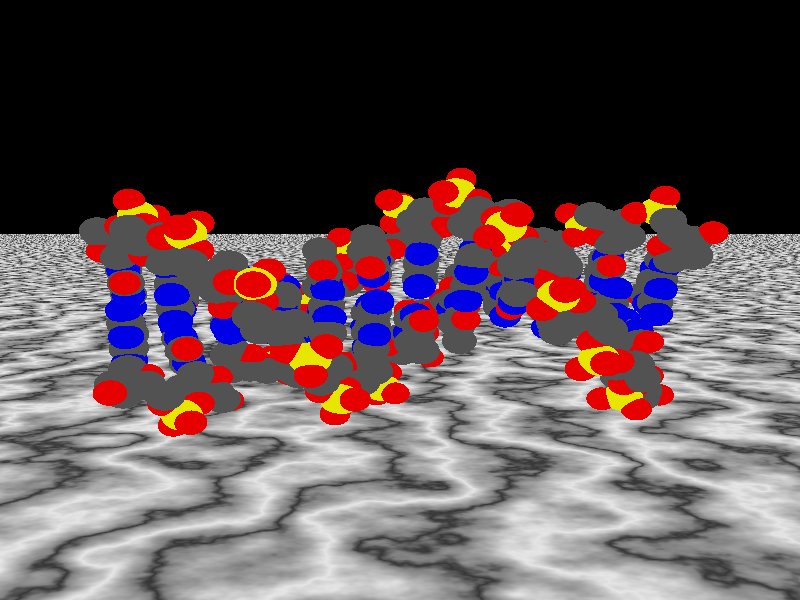 //  
//  POV script for creating a spinning DNA molecule image sequence.
// 

#declare atom_O =
  sphere
  {
    <0.0 0.0 0.0> 2.22429
    texture
    {
      pigment { color red 0.90 green 0.00 blue 0.00 }
      finish
      {
        ambient 0.3
        diffuse 0.70
        specular 0.2
        reflection 0.00
        phong 0.8
        phong_size 100
      }
    }
  }
#declare atom_C =
  sphere
  {
    <0.0 0.0 0.0> 2.70093
    texture
    {
      pigment { color red 0.32 green 0.32 blue 0.32 }
      finish
      {
        ambient 0.3
        diffuse 0.70
        specular 0.2
        reflection 0.00
        phong 0.8
        phong_size 100
      }
    }
  }
#declare atom_N =
  sphere
  {
    <0.0 0.0 0.0> 2.44672
    texture
    {
      pigment { color red 0.00 green 0.00 blue 0.90 }
      finish
      {
        ambient 0.3
        diffuse 0.70
        specular 0.2
        reflection 0.00
        phong 0.8
        phong_size 100
      }
    }
  }
#declare atom_P =
  sphere
  {
    <0.0 0.0 0.0> 2.85981
    texture
    {
      pigment { color red 0.90 green 0.90 blue 0.00 }
      finish
      {
        ambient 0.3
        diffuse 0.70
        specular 0.2
        reflection 0.00
        phong 0.8
        phong_size 100
      }
    }
  }

#declare molecule_dna =
  union
  {
    object {atom_O translate <40.71169, 7.07008, -19.96654>}
    object {atom_C translate <37.85082, 6.08080, -20.30633>}
    object {atom_C translate <37.49451, 3.45211, -18.52562>}
    object {atom_O translate <38.32873, 3.99314, -15.61836>}
    object {atom_C translate <34.51841, 2.21794, -18.35552>}
    object {atom_O translate <34.71203, -0.70266, -17.64078>}
    object {atom_C translate <33.52023, 3.89230, -15.79419>}
    object {atom_C translate <35.99492, 3.13117, -13.87875>}
    object {atom_N translate <36.03749, 4.88010, -11.25832>}
    object {atom_C translate <36.92636, 3.82070, -8.70081>}
    object {atom_O translate <37.67140, 1.31954, -8.53515>}
    object {atom_N translate <36.90455, 5.49210, -6.42207>}
    object {atom_C translate <36.01080, 8.17164, -6.60404>}
    object {atom_N translate <35.88624, 9.80427, -4.23124>}
    object {atom_C translate <35.07702, 9.31980, -9.15562>}
    object {atom_C translate <35.11621, 7.59035, -11.53816>}
    object {atom_P translate <32.73897, -3.13710, -18.92938>}
    object {atom_O translate <29.80989, -2.23849, -19.56130>}
    object {atom_O translate <34.33516, -4.55303, -21.20071>}
    object {atom_O translate <32.36465, -5.16714, -16.25599>}
    object {atom_C translate <34.68449, -6.67585, -15.05636>}
    object {atom_C translate <33.44990, -7.80960, -12.35628>}
    object {atom_O translate <33.48803, -5.51646, -10.36331>}
    object {atom_C translate <30.39753, -8.91307, -12.52532>}
    object {atom_O translate <30.15646, -11.74682, -11.38013>}
    object {atom_C translate <28.79095, -6.59705, -10.89502>}
    object {atom_C translate <30.95784, -5.60459, -8.70737>}
    object {atom_N translate <30.48375, -2.56366, -7.96425>}
    object {atom_C translate <29.88446, -0.41012, -9.80639>}
    object {atom_N translate <29.66034, 2.12028, -8.53303>}
    object {atom_C translate <30.14777, 1.53858, -5.78062>}
    object {atom_C translate <30.16726, 3.41715, -3.42393>}
    object {atom_O translate <29.73977, 5.98547, -3.38453>}
    object {atom_N translate <30.81315, 2.01606, -0.96259>}
    object {atom_C translate <31.39126, -0.79990, -0.67407>}
    object {atom_N translate <31.97508, -1.77965, 1.97941>}
    object {atom_N translate <31.35694, -2.55942, -2.88353>}
    object {atom_C translate <30.71889, -1.25853, -5.35568>}
    object {atom_P translate <27.18967, -13.35212, -11.00221>}
    object {atom_O translate <24.95945, -12.07411, -12.77593>}
    object {atom_O translate <27.65550, -16.41021, -11.43097>}
    object {atom_O translate <26.44294, -12.83249, -7.74902>}
    object {atom_C translate <28.26284, -13.92642, -5.58891>}
    object {atom_C translate <27.19094, -12.70136, -2.86786>}
    object {atom_O translate <27.28097, -9.69644, -3.05915>}
    object {atom_C translate <24.15446, -13.41398, -2.19782>}
    object {atom_O translate <24.03245, -15.73678, -0.25823>}
    object {atom_C translate <22.93004, -10.68657, -0.99606>}
    object {atom_C translate <25.39159, -8.62645, -0.97000>}
    object {atom_N translate <24.47540, -5.90836, -2.20523>}
    object {atom_C translate <24.37583, -3.55252, -0.56794>}
    object {atom_O translate <25.00690, -3.78935, 1.95505>}
    object {atom_N translate <23.63546, -1.07084, -1.72330>}
    object {atom_C translate <22.98385, -0.89290, -4.46935>}
    object {atom_N translate <22.33986, 1.67034, -5.64907>}
    object {atom_C translate <23.04486, -3.27183, -6.20960>}
    object {atom_C translate <23.81722, -5.84799, -5.00678>}
    object {atom_P translate <21.07498, -17.05505, 0.69737>}
    object {atom_O translate <19.00914, -16.62078, -1.59916>}
    object {atom_O translate <21.56136, -19.97883, 1.65593>}
    object {atom_O translate <20.24712, -15.15063, 3.33009>}
    object {atom_C translate <21.99478, -15.13029, 5.81049>}
    object {atom_C translate <20.63542, -13.14177, 7.88163>}
    object {atom_O translate <20.53564, -10.34467, 6.68305>}
    object {atom_C translate <17.59046, -13.83490, 8.68555>}
    object {atom_O translate <16.87848, -12.69585, 11.35873>}
    object {atom_C translate <16.01778, -12.28213, 6.34665>}
    object {atom_C translate <17.63071, -9.50409, 6.55298>}
    object {atom_N translate <17.27461, -7.72805, 3.98975>}
    object {atom_C translate <16.68422, -8.53303, 1.26467>}
    object {atom_N translate <16.49314, -6.32441, -0.51244>}
    object {atom_C translate <16.97529, -4.07067, 1.17570>}
    object {atom_C translate <16.99393, -1.13354, 0.49422>}
    object {atom_O translate <16.58699, 0.01229, -1.80549>}
    object {atom_N translate <17.49090, 0.48744, 2.85070>}
    object {atom_C translate <17.95037, -0.45587, 5.54718>}
    object {atom_N translate <18.32702, 1.52121, 7.61366>}
    object {atom_N translate <17.95016, -3.20531, 6.18481>}
    object {atom_C translate <17.44875, -4.85278, 3.91900>}
    object {atom_P translate <14.40654, -14.08572, 13.19219>}
    object {atom_O translate <12.08692, -15.04852, 11.28078>}
    object {atom_O translate <15.64346, -16.22316, 15.08623>}
    object {atom_O translate <13.38739, -11.39665, 14.97056>}
    object {atom_C translate <15.46552, -9.51574, 16.17613>}
    object {atom_C translate <14.23962, -6.60806, 15.89333>}
    object {atom_O translate <14.04176, -5.99458, 12.94285>}
    object {atom_C translate <11.24889, -6.21298, 17.06288>}
    object {atom_O translate <11.17284, -4.12533, 19.27532>}
    object {atom_C translate <9.47899, -5.52515, 14.41470>}
    object {atom_C translate <11.68973, -4.12130, 12.55964>}
    object {atom_N translate <10.96842, -4.45219, 9.52973>}
    object {atom_C translate <10.62673, -6.91459, 8.03436>}
    object {atom_N translate <10.25093, -6.48032, 5.24531>}
    object {atom_C translate <10.32740, -3.63534, 4.99598>}
    object {atom_C translate <10.07828, -1.81905, 2.59628>}
    object {atom_N translate <9.69379, -2.83079, -0.08007>}
    object {atom_N translate <10.23292, 0.96280, 3.05300>}
    object {atom_C translate <10.63626, 1.93514, 5.67767>}
    object {atom_N translate <10.91313, 0.48871, 8.07864>}
    object {atom_C translate <10.72671, -2.33170, 7.56048>}
    object {atom_P translate <8.31198, -3.29196, 20.86833>}
    object {atom_O translate <6.27092, -5.65183, 20.68340>}
    object {atom_O translate <9.05468, -2.20142, 23.70442>}
    object {atom_O translate <7.11319, -0.67280, 19.11326>}
    object {atom_C translate <8.46386, 2.03449, 19.34734>}
    object {atom_C translate <6.80708, 3.92239, 17.43551>}
    object {atom_O translate <6.64948, 2.42512, 14.80935>}
    object {atom_C translate <3.74942, 4.50790, 18.29154>}
    object {atom_O translate <3.21834, 7.48825, 18.68979>}
    object {atom_C translate <2.07442, 3.06804, 15.92807>}
    object {atom_C translate <4.11929, 3.35636, 13.47880>}
    object {atom_N translate <3.58122, 1.22718, 11.22993>}
    object {atom_C translate <3.44924, -1.65403, 11.49982>}
    object {atom_N translate <3.14759, -2.98627, 9.00861>}
    object {atom_C translate <3.10204, -0.85985, 7.09783>}
    object {atom_C translate <2.93406, -0.87277, 4.07067>}
    object {atom_N translate <2.81606, -3.31441, 2.52680>}
    object {atom_N translate <3.00714, 1.62289, 2.75770>}
    object {atom_C translate <3.20966, 3.99335, 4.28526>}
    object {atom_N translate <3.38675, 4.28759, 7.08385>}
    object {atom_C translate <3.32108, 1.73071, 8.36653>}
    object {atom_P translate <0.10285, 8.68725, 19.28421>}
    object {atom_O translate <-1.69587, 6.55595, 20.74822>}
    object {atom_O translate <0.29880, 11.49346, 20.66306>}
    object {atom_O translate <-1.00951, 9.18168, 16.15198>}
    object {atom_C translate <0.56804, 10.97234, 14.29226>}
    object {atom_C translate <-1.14106, 10.93951, 11.62650>}
    object {atom_O translate <-1.18576, 8.11889, 10.59294>}
    object {atom_C translate <-4.23792, 11.67035, 12.09402>}
    object {atom_O translate <-4.76306, 14.57527, 11.41508>}
    object {atom_C translate <-5.84132, 9.46702, 10.31819>}
    object {atom_C translate <-3.45581, 8.05449, 8.64679>}
    object {atom_N translate <-3.87737, 5.00297, 8.04369>}
    object {atom_C translate <-3.90893, 4.12427, 5.31352>}
    object {atom_O translate <-3.72337, 5.86854, 3.37203>}
    object {atom_N translate <-4.09281, 1.28395, 4.78774>}
    object {atom_C translate <-4.29554, -0.69673, 6.89743>}
    object {atom_O translate <-4.34892, -3.22205, 6.21828>}
    object {atom_C translate <-4.37074, 0.25018, 9.69644>}
    object {atom_C translate <-4.70417, -1.80803, 12.10652>}
    object {atom_C translate <-4.12056, 3.14431, 10.23620>}
    object {atom_P translate <-7.89085, 15.85287, 11.39983>}
    object {atom_O translate <-9.72324, 14.49224, 13.55316>}
    object {atom_O translate <-7.60254, 18.95671, 11.65319>}
    object {atom_O translate <-8.95745, 15.10741, 8.26315>}
    object {atom_C translate <-7.40150, 16.18715, 5.85244>}
    object {atom_C translate <-8.71765, 14.83838, 3.29831>}
    object {atom_O translate <-8.79370, 11.86863, 3.87853>}
    object {atom_C translate <-11.80158, 15.64463, 2.76046>}
    object {atom_O translate <-12.16064, 17.46813, 0.32030>}
    object {atom_C translate <-13.35668, 12.77995, 2.71915>}
    object {atom_C translate <-10.93262, 10.75500, 2.07516>}
    object {atom_N translate <-11.38384, 7.79605, 3.06720>}
    object {atom_C translate <-11.18132, 5.60056, 1.20154>}
    object {atom_O translate <-10.81908, 6.04013, -1.33648>}
    object {atom_N translate <-11.24996, 2.90154, 2.22196>}
    object {atom_C translate <-11.58995, 2.32153, 5.04025>}
    object {atom_O translate <-11.53488, -0.18493, 5.76834>}
    object {atom_C translate <-11.91936, 4.58141, 6.92688>}
    object {atom_C translate <-12.36613, 4.07491, 10.05064>}
    object {atom_C translate <-11.73273, 7.34632, 5.90116>}
    object {atom_P translate <-15.22212, 18.21168, -0.93759>}
    object {atom_O translate <-17.41443, 18.11148, 1.28818>}
    object {atom_O translate <-15.04037, 20.86283, -2.55879>}
    object {atom_O translate <-15.62313, 15.69229, -3.13922>}
    object {atom_C translate <-13.58462, 15.32857, -5.38322>}
    object {atom_C translate <-14.53767, 12.82126, -7.11054>}
    object {atom_O translate <-14.70058, 10.42008, -5.26183>}
    object {atom_C translate <-17.43349, 13.06021, -8.49893>}
    object {atom_O translate <-17.30872, 12.41135, -11.46274>}
    object {atom_C translate <-19.26123, 11.06004, -6.71123>}
    object {atom_C translate <-17.10917, 8.76690, -6.07995>}
    object {atom_N translate <-17.84065, 7.03830, -3.52921>}
    object {atom_C translate <-17.77837, 4.14757, -3.70737>}
    object {atom_O translate <-17.39896, 3.04580, -6.03547>}
    object {atom_N translate <-18.08934, 2.57171, -1.37038>}
    object {atom_C translate <-18.52488, 3.80079, 1.13248>}
    object {atom_N translate <-18.80832, 2.16223, 3.48240>}
    object {atom_C translate <-18.71342, 6.74258, 1.39622>}
    object {atom_C translate <-18.34058, 8.38877, -1.02085>}
    object {atom_P translate <-19.67389, 13.58197, -13.60464>}
    object {atom_O translate <-21.14785, 16.07657, -12.37047>}
    object {atom_O translate <-18.27830, 13.88998, -16.41424>}
    object {atom_O translate <-21.90920, 11.05030, -13.75610>}
    object {atom_C translate <-21.09341, 8.41631, -15.05869>}
    object {atom_C translate <-23.35880, 6.29836, -14.39437>}
    object {atom_O translate <-23.15946, 5.68000, -11.42927>}
    object {atom_C translate <-26.43257, 7.23214, -14.84410>}
    object {atom_O translate <-28.10651, 4.95912, -15.90731>}
    object {atom_C translate <-27.31466, 8.06720, -11.86079>}
    object {atom_C translate <-26.00402, 5.53108, -10.44698>}
    object {atom_N translate <-25.97373, 5.66899, -7.33000>}
    object {atom_C translate <-26.11396, 7.92569, -5.52472>}
    object {atom_N translate <-26.05380, 7.14020, -2.79435>}
    object {atom_C translate <-25.85595, 4.29289, -2.92294>}
    object {atom_C translate <-25.68944, 2.25544, -0.69864>}
    object {atom_O translate <-25.67440, 2.63844, 1.87519>}
    object {atom_N translate <-25.50154, -0.43660, -1.76101>}
    object {atom_C translate <-25.47464, -1.20938, -4.54370>}
    object {atom_N translate <-25.26407, -4.01093, -5.17392>}
    object {atom_N translate <-25.61191, 0.68402, -6.61569>}
    object {atom_C translate <-25.77990, 3.34979, -5.64102>}
    object {atom_P translate <-28.94263, 4.89154, -19.18211>}
    object {atom_O translate <-31.69737, 6.36064, -19.42847>}
    object {atom_O translate <-26.58594, 5.98590, -20.93951>}
    object {atom_O translate <-29.17777, 1.57904, -19.78521>}
    object {atom_C translate <-26.58657, -0.06292, -19.97396>}
    object {atom_C translate <-27.00368, -2.86765, -18.48792>}
    object {atom_O translate <-27.59047, -2.24378, -15.58553>}
    object {atom_C translate <-29.44532, -4.74304, -19.46004>}
    object {atom_O translate <-28.63949, -7.67318, -19.74305>}
    object {atom_C translate <-31.71431, -4.16727, -17.22388>}
    object {atom_C translate <-29.82981, -4.05097, -14.63311>}
    object {atom_N translate <-31.15294, -2.47511, -12.26519>}
    object {atom_C translate <-31.40058, -3.74571, -9.69729>}
    object {atom_O translate <-30.63331, -6.22273, -9.49414>}
    object {atom_N translate <-32.39304, -2.28086, -7.48168>}
    object {atom_C translate <-33.15524, 0.42855, -7.77825>}
    object {atom_N translate <-34.03838, 1.95166, -5.48702>}
    object {atom_C translate <-32.98386, 1.78050, -10.38491>}
    object {atom_C translate <-31.93886, 0.25654, -12.67869>}
    object {atom_P translate <-30.57823, -9.74750, -21.58138>}
    object {atom_O translate <-32.10706, -8.03818, -23.70442>}
    object {atom_O translate <-28.82951, -12.12135, -22.65328>}
    object {atom_O translate <-32.82625, -10.98759, -19.37043>}
    object {atom_C translate <-32.08164, -13.32416, -17.54015>}
    object {atom_C translate <-34.59107, -13.75525, -15.62557>}
    object {atom_O translate <-34.97344, -11.13779, -14.18867>}
    object {atom_C translate <-37.50214, -14.33738, -16.99891>}
    object {atom_O translate <-38.51388, -17.17622, -16.55998>}
    object {atom_C translate <-39.41101, -12.06097, -15.67344>}
    object {atom_C translate <-37.74406, -11.30514, -13.02928>}
    object {atom_N translate <-38.39165, -8.41800, -12.04403>}
    object {atom_C translate <-38.78164, -6.02847, -13.64425>}
    object {atom_N translate <-39.31568, -3.73576, -12.05970>}
    object {atom_C translate <-39.23582, -4.71847, -9.37699>}
    object {atom_C translate <-39.57624, -3.22756, -6.75889>}
    object {atom_O translate <-40.03593, -0.69334, -6.35407>}
    object {atom_N translate <-39.40232, -5.03030, -4.48503>}
    object {atom_C translate <-38.94434, -7.87294, -4.55430>}
    object {atom_N translate <-38.95958, -9.27107, -2.03957>}
    object {atom_N translate <-38.53654, -9.25794, -6.98598>}
    object {atom_C translate <-38.69881, -7.55392, -9.28590>}
    object {atom_O translate <-43.67996, 2.27662, 12.88651>}
    object {atom_C translate <-45.27319, -0.20591, 13.69297>}
    object {atom_C translate <-43.85134, -2.82549, 12.52342>}
    object {atom_O translate <-43.94963, -2.75410, 9.47931>}
    object {atom_C translate <-40.77376, -3.28984, 13.31166>}
    object {atom_O translate <-40.23019, -6.16490, 14.04801>}
    object {atom_C translate <-39.22968, -2.33106, 10.64526>}
    object {atom_C translate <-41.20358, -3.45910, 8.38178>}
    object {atom_N translate <-41.00255, -1.74109, 5.76135>}
    object {atom_C translate <-40.31704, -2.94391, 3.22459>}
    object {atom_O translate <-39.78299, -5.47982, 3.15702>}
    object {atom_N translate <-40.33695, -1.38796, 0.86387>}
    object {atom_C translate <-41.04830, 1.33182, 0.94628>}
    object {atom_N translate <-41.18367, 2.82613, -1.51612>}
    object {atom_C translate <-41.75711, 2.65835, 3.48897>}
    object {atom_C translate <-41.73804, 1.03695, 5.94861>}
    object {atom_P translate <-37.51845, -6.92349, 15.94247>}
    object {atom_O translate <-35.70618, -4.38123, 16.17084>}
    object {atom_O translate <-38.39589, -8.24366, 18.66776>}
    object {atom_O translate <-35.97670, -9.20286, 13.97938>}
    object {atom_C translate <-37.52226, -11.58222, 12.87824>}
    object {atom_C translate <-35.67229, -12.66111, 10.56159>}
    object {atom_O translate <-35.61192, -10.58531, 8.37055>}
    object {atom_C translate <-32.61124, -13.03755, 11.46084>}
    object {atom_O translate <-31.72236, -15.89142, 11.06280>}
    object {atom_C translate <-30.99343, -10.85371, 9.66064>}
    object {atom_C translate <-32.87540, -10.64590, 7.07305>}
    object {atom_N translate <-32.65042, -7.79499, 5.81770>}
    object {atom_C translate <-32.75656, -5.27327, 7.23701>}
    object {atom_N translate <-32.64238, -3.03161, 5.50015>}
    object {atom_C translate <-32.44833, -4.17977, 2.89751>}
    object {atom_C translate <-32.28628, -2.78291, 0.21671>}
    object {atom_O translate <-32.33415, -0.22285, -0.29551>}
    object {atom_N translate <-32.03885, -4.69114, -1.96098>}
    object {atom_C translate <-31.99373, -7.56811, -1.73029>}
    object {atom_N translate <-31.63805, -9.09461, -4.14820>}
    object {atom_N translate <-32.19328, -8.87176, 0.78062>}
    object {atom_C translate <-32.43139, -7.06923, 2.99665>}
    object {atom_P translate <-28.56810, -16.87456, 11.72267>}
    object {atom_O translate <-27.31085, -14.90235, 13.79317>}
    object {atom_O translate <-28.69542, -19.90659, 12.48338>}
    object {atom_O translate <-27.03863, -16.55130, 8.71140>}
    object {atom_C translate <-27.92687, -18.21803, 6.31318>}
    object {atom_C translate <-26.44697, -16.92540, 3.81731>}
    object {atom_O translate <-27.05156, -13.97810, 3.83426>}
    object {atom_C translate <-23.24526, -16.98662, 4.01919>}
    object {atom_O translate <-22.15747, -19.60705, 2.99793>}
    object {atom_C translate <-22.38986, -14.46745, 2.23722>}
    object {atom_C translate <-25.08253, -12.74627, 1.95632>}
    object {atom_N translate <-24.77451, -9.81740, 2.97971>}
    object {atom_C translate <-24.86179, -7.68462, 1.05601>}
    object {atom_O translate <-25.00288, -8.32818, -1.46232>}
    object {atom_N translate <-24.81159, -4.99492, 1.92391>}
    object {atom_C translate <-24.63788, -4.38589, 4.67653>}
    object {atom_N translate <-24.64678, -1.63708, 5.55396>}
    object {atom_C translate <-24.48324, -6.51803, 6.70699>}
    object {atom_C translate <-24.58259, -9.31513, 5.80456>}
    object {atom_P translate <-18.85514, -20.22117, 2.69775>}
    object {atom_O translate <-17.23987, -18.76966, 4.94471>}
    object {atom_O translate <-18.57911, -23.30425, 2.53887>}
    object {atom_O translate <-18.08595, -18.96921, -0.33237>}
    object {atom_C translate <-19.12290, -20.31756, -2.84837>}
    object {atom_C translate <-18.37935, -18.30807, -5.17901>}
    object {atom_O translate <-19.10680, -15.57155, -4.06834>}
    object {atom_C translate <-15.28483, -18.12334, -6.02890>}
    object {atom_O translate <-14.94123, -18.09856, -9.04907>}
    object {atom_C translate <-14.22987, -15.49211, -4.45389>}
    object {atom_C translate <-16.82976, -13.61777, -4.58713>}
    object {atom_N translate <-16.80412, -11.59048, -2.17155>}
    object {atom_C translate <-16.19403, -12.09847, 0.62132>}
    object {atom_N translate <-16.40460, -9.77546, 2.25310>}
    object {atom_C translate <-17.12591, -7.72021, 0.40715>}
    object {atom_C translate <-17.62966, -4.77779, 0.89078>}
    object {atom_O translate <-17.51060, -3.43664, 3.10935>}
    object {atom_N translate <-18.20946, -3.37606, -1.58730>}
    object {atom_C translate <-18.35224, -4.53057, -4.21620>}
    object {atom_N translate <-18.80853, -2.75791, -6.44092>}
    object {atom_N translate <-17.95292, -7.28531, -4.66170>}
    object {atom_C translate <-17.35744, -8.73915, -2.28530>}
    object {atom_P translate <-11.90707, -17.62044, -10.43893>}
    object {atom_O translate <-9.71053, -18.33052, -8.31060>}
    object {atom_O translate <-11.68507, -19.09970, -13.18541>}
    object {atom_O translate <-12.06235, -14.34246, -11.16935>}
    object {atom_C translate <-14.36058, -13.41059, -12.94540>}
    object {atom_C translate <-13.91318, -10.41330, -13.86689>}
    object {atom_O translate <-14.06040, -8.57349, -11.45025>}
    object {atom_C translate <-11.09404, -9.82482, -15.27900>}
    object {atom_O translate <-11.32791, -7.70305, -17.41559>}
    object {atom_C translate <-9.31969, -8.95755, -12.71704>}
    object {atom_C translate <-11.41413, -7.12240, -11.11872>}
    object {atom_N translate <-10.86314, -7.14338, -7.99984>}
    object {atom_C translate <-10.17424, -9.37106, -6.26001>}
    object {atom_N translate <-9.99249, -8.61988, -3.51354>}
    object {atom_C translate <-10.58923, -5.82426, -3.53070>}
    object {atom_C translate <-10.79069, -3.74550, -1.32399>}
    object {atom_N translate <-10.42167, -4.36025, 1.47714>}
    object {atom_N translate <-11.38786, -1.08927, -2.09423>}
    object {atom_C translate <-11.81599, -0.48045, -4.82608>}
    object {atom_N translate <-11.73761, -2.20417, -7.06351>}
    object {atom_C translate <-11.09976, -4.86527, -6.22654>}
    object {atom_P translate <-8.58800, -6.64619, -19.06411>}
    object {atom_O translate <-6.35057, -8.85396, -18.84359>}
    object {atom_O translate <-9.36608, -5.77321, -21.97646>}
    object {atom_O translate <-7.84763, -3.85714, -17.32196>}
    object {atom_C translate <-9.95457, -1.68496, -17.07983>}
    object {atom_C translate <-8.60580, 0.80308, -15.64251>}
    object {atom_O translate <-8.27279, 0.23599, -12.67636>}
    object {atom_C translate <-5.72947, 1.72415, -16.78855>}
    object {atom_O translate <-5.69515, 4.70682, -17.31603>}
    object {atom_C translate <-3.75175, 0.72639, -14.42762>}
    object {atom_C translate <-5.55746, 1.23904, -11.82350>}
    object {atom_N translate <-4.77239, -0.67195, -9.45558>}
    object {atom_C translate <-4.18920, -3.51523, -9.53947>}
    object {atom_N translate <-3.71701, -4.61933, -6.95865>}
    object {atom_C translate <-4.03117, -2.38804, -5.20125>}
    object {atom_C translate <-3.84136, -2.14676, -2.19379>}
    object {atom_N translate <-3.28613, -4.39584, -0.48024>}
    object {atom_N translate <-4.26059, 0.40673, -1.06681>}
    object {atom_C translate <-4.85797, 2.59649, -2.73821>}
    object {atom_N translate <-5.12022, 2.65221, -5.54082>}
    object {atom_C translate <-4.67515, 0.04216, -6.63433>}
    object {atom_P translate <-2.89106, 6.35068, -18.26422>}
    object {atom_O translate <-0.73285, 4.34987, -19.31006>}
    object {atom_O translate <-3.69816, 8.70547, -20.15359>}
    object {atom_O translate <-1.92825, 7.77592, -15.36522>}
    object {atom_C translate <-3.84644, 9.66382, -13.93065>}
    object {atom_C translate <-2.45382, 10.35314, -11.15494>}
    object {atom_O translate <-1.95346, 7.74732, -9.70322>}
    object {atom_C translate <0.42865, 11.78410, -11.40195>}
    object {atom_O translate <0.29414, 14.70132, -10.55629>}
    object {atom_C translate <2.36336, 9.87714, -9.65047>}
    object {atom_C translate <0.25367, 8.35106, -7.76152>}
    object {atom_N translate <1.30206, 5.54082, -6.83430>}
    object {atom_C translate <1.64587, 5.00255, -4.01919>}
    object {atom_O translate <1.24762, 6.88070, -2.24188>}
    object {atom_N translate <2.37544, 2.32937, -3.20553>}
    object {atom_C translate <2.86245, 0.21184, -5.11228>}
    object {atom_O translate <3.50517, -2.13384, -4.18210>}
    object {atom_C translate <2.60719, 0.81960, -8.00005>}
    object {atom_C translate <3.19695, -1.43350, -10.16376>}
    object {atom_C translate <1.75624, 3.51989, -8.84591>}
    object {atom_P translate <3.03764, 16.69132, -10.55036>}
    object {atom_O translate <5.02595, 15.78105, -12.79203>}
    object {atom_O translate <2.07336, 19.65344, -10.65374>}
    object {atom_O translate <4.28833, 16.15537, -7.46961>}
    object {atom_C translate <2.50551, 16.77775, -5.08156>}
    object {atom_C translate <4.17754, 16.06449, -2.50286>}
    object {atom_O translate <4.78636, 13.11423, -2.53400>}
    object {atom_C translate <7.02951, 17.52999, -2.29145>}
    object {atom_O translate <7.17526, 19.12110, 0.27030>}
    object {atom_C translate <9.12903, 15.05890, -2.48104>}
    object {atom_C translate <7.38180, 12.76131, -1.06660>}
    object {atom_N translate <8.24970, 9.86718, -1.87540>}
    object {atom_C translate <8.62550, 7.85685, 0.15591>}
    object {atom_O translate <8.34269, 8.44046, 2.68970>}
    object {atom_N translate <9.24237, 5.16248, -0.68593>}
    object {atom_C translate <9.46564, 4.40453, -3.46715>}
    object {atom_O translate <10.01324, 1.91078, -4.01220>}
    object {atom_C translate <9.06209, 6.48922, -5.52515>}
    object {atom_C translate <9.24618, 5.81812, -8.62094>}
    object {atom_C translate <8.44543, 9.24311, -4.68246>}
    object {atom_P translate <9.94122, 20.84397, 1.13736>}
    object {atom_O translate <11.60499, 21.50850, -1.43266>}
    object {atom_O translate <9.08412, 23.30425, 2.88205>}
    object {atom_O translate <11.55521, 18.63853, 3.11274>}
    object {atom_C translate <10.15645, 17.60307, 5.61709>}
    object {atom_C translate <12.29855, 15.80796, 7.07898>}
    object {atom_O translate <12.63579, 13.30128, 5.43130>}
    object {atom_C translate <15.20475, 17.20842, 7.19167>}
    object {atom_O translate <15.97181, 18.05831, 10.02182>}
    object {atom_C translate <17.15980, 15.01632, 5.84672>}
    object {atom_C translate <15.41849, 12.30798, 5.96323>}
    object {atom_N translate <15.89598, 10.50503, 3.44448>}
    object {atom_C translate <16.19488, 7.67276, 3.79804>}
    object {atom_O translate <16.24318, 6.75338, 6.24434>}
    object {atom_N translate <16.36858, 5.97933, 1.52460>}
    object {atom_C translate <16.23830, 7.05991, -1.08461>}
    object {atom_N translate <16.33384, 5.30801, -3.37415>}
    object {atom_C translate <15.94321, 9.96378, -1.53392>}
    object {atom_C translate <15.74959, 11.71271, 0.82956>}
    object {atom_P translate <18.86933, 19.72717, 10.62196>}
    object {atom_O translate <19.73256, 21.44792, 8.12037>}
    object {atom_O translate <18.60538, 21.27824, 13.34704>}
    object {atom_O translate <21.09743, 17.21604, 10.99056>}
    object {atom_C translate <20.92966, 15.30167, 13.35700>}
    object {atom_C translate <23.31008, 13.20426, 12.99814>}
    object {atom_O translate <22.72985, 11.47630, 10.55163>}
    object {atom_C translate <26.25759, 14.44033, 12.44207>}
    object {atom_O translate <28.35711, 12.63908, 13.55824>}
    object {atom_C translate <26.34253, 14.49287, 9.22044>}
    object {atom_C translate <25.23484, 11.52778, 8.83405>}
    object {atom_N translate <24.50230, 11.01407, 5.85138>}
    object {atom_C translate <23.93225, 12.92527, 3.74550>}
    object {atom_N translate <23.44417, 11.66907, 1.24264>}
    object {atom_C translate <23.71469, 8.87727, 1.82032>}
    object {atom_C translate <23.46493, 6.48308, -0.00741>}
    object {atom_O translate <22.99529, 6.42143, -2.57616>}
    object {atom_N translate <23.89030, 3.99695, 1.44727>}
    object {atom_C translate <24.49383, 3.70101, 4.25433>}
    object {atom_N translate <24.92640, 1.03822, 5.27243>}
    object {atom_N translate <24.75587, 5.93442, 5.95963>}
    object {atom_C translate <24.32097, 8.41843, 4.60217>}
    object {atom_P translate <29.80798, 13.32564, 16.52121>}
    object {atom_O translate <31.72512, 15.78275, 16.08123>}
    object {atom_O translate <27.61187, 13.65823, 18.75080>}
    object {atom_O translate <31.59971, 10.49316, 17.04382>}
    object {atom_C translate <30.17489, 7.87252, 17.78461>}
    object {atom_C translate <31.55077, 5.48342, 16.16427>}
    object {atom_O translate <30.68457, 5.91324, 13.30213>}
    object {atom_C translate <34.79718, 5.50079, 16.11639>}
    object {atom_O translate <36.09193, 3.18900, 17.63336>}
    object {atom_C translate <35.51086, 5.66390, 12.97357>}
    object {atom_C translate <32.79490, 4.64729, 11.58307>}
    object {atom_N translate <32.46613, 5.96980, 8.74042>}
    object {atom_C translate <32.10282, 4.27552, 6.44410>}
    object {atom_O translate <32.08503, 1.70148, 6.82371>}
    object {atom_N translate <31.78549, 5.42431, 3.86413>}
    object {atom_C translate <31.80434, 8.23794, 3.53006>}
    object {atom_N translate <31.47112, 9.38970, 0.89925>}
    object {atom_C translate <32.20027, 10.04725, 5.83507>}
    object {atom_C translate <32.54259, 8.85375, 8.50464>}
    object {atom_P translate <39.47520, 3.11317, 17.99391>}
    object {atom_O translate <40.71233, 5.96196, 17.42089>}
    object {atom_O translate <40.21684, 1.82943, 20.75648>}
    object {atom_O translate <40.48883, 1.07719, 15.48279>}
    object {atom_C translate <39.71415, -1.87137, 15.44000>}
    object {atom_C translate <40.62822, -2.85875, 12.56896>}
    object {atom_O translate <38.89434, -1.41253, 10.56116>}
    object {atom_C translate <43.58188, -1.93302, 11.74512>}
    object {atom_O translate <45.74982, -3.60908, 13.02547>}
    object {atom_C translate <43.40224, -2.34822, 8.56057>}
    object {atom_C translate <40.37020, -1.41889, 7.91764>}
    object {atom_N translate <40.14651, 1.48689, 6.79808>}
    object {atom_C translate <40.41321, 4.03148, 8.16274>}
    object {atom_N translate <39.94526, 6.24582, 6.45512>}
    object {atom_C translate <39.36356, 5.02648, 3.93658>}
    object {atom_C translate <38.63674, 6.31340, 1.30365>}
    object {atom_O translate <38.31496, 8.83977, 0.75965>}
    object {atom_N translate <38.32343, 4.31492, -0.79121>}
    object {atom_C translate <38.59670, 1.44770, -0.51752>}
    object {atom_N translate <38.36983, -0.17837, -2.89116>}
    object {atom_N translate <39.16803, 0.25060, 1.96903>}
    object {atom_C translate <39.50167, 2.15502, 4.06982>}
  }

object {molecule_dna rotate <clock,0,0>}

plane
{
  z, -50.0
  texture
  {
    pigment
    {
      marble
      turbulence 1
      color_map
      {
        [0.0, 0.8  color red 0.9 green 0.9 blue 0.9
          color red 0.5 green 0.5 blue 0.5]
        [0.8, 1.01 color red 0.5 green 0.5 blue 0.5
          color red 0.2 green 0.2 blue 0.2]
      }
      scale 30
    }
    finish { ambient 0.3 diffuse 0.7 }
  }
  rotate 5*x
}

light_source
{
  <465.31511, -843.39145, 268.64980>
  color red 1.00 green 1.00 blue 1.00
}

background { color red 0.0 green 0.0 blue 0.0 }

camera
{
  location <0.00, -150.00, 0.0>
  direction <0.0, -1.25, 0.0>
  up <0.00, 0.00, 1.00>
  sky <0.00, 0.00, 1.00>
  right <-1.0, 0.00, 0.00>
  look_at <0.00, 0.00, -0.10>
}
